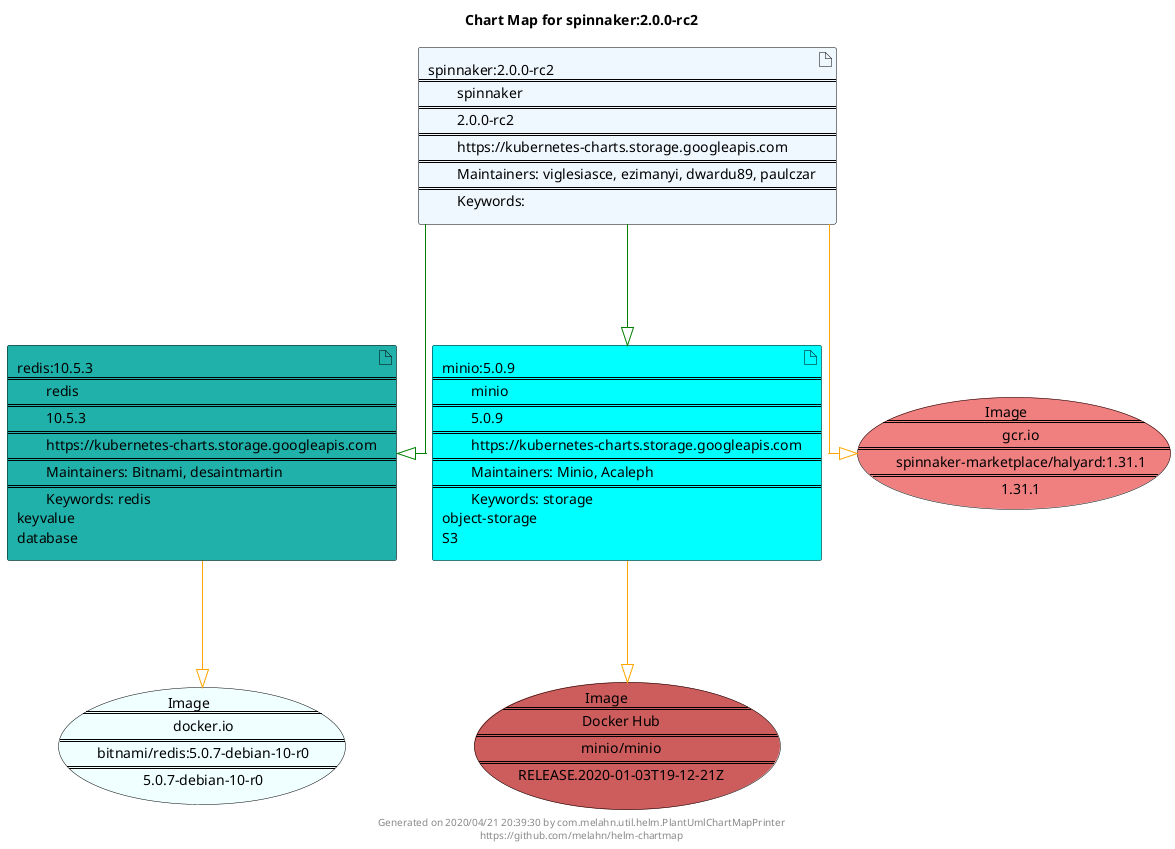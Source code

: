 @startuml
skinparam linetype ortho
skinparam backgroundColor white
skinparam usecaseBorderColor black
skinparam usecaseArrowColor LightSlateGray
skinparam artifactBorderColor black
skinparam artifactArrowColor LightSlateGray

title Chart Map for spinnaker:2.0.0-rc2

'There are 3 referenced Helm Charts
artifact "spinnaker:2.0.0-rc2\n====\n\tspinnaker\n====\n\t2.0.0-rc2\n====\n\thttps://kubernetes-charts.storage.googleapis.com\n====\n\tMaintainers: viglesiasce, ezimanyi, dwardu89, paulczar\n====\n\tKeywords: " as spinnaker_2_0_0_rc2 #AliceBlue
artifact "redis:10.5.3\n====\n\tredis\n====\n\t10.5.3\n====\n\thttps://kubernetes-charts.storage.googleapis.com\n====\n\tMaintainers: Bitnami, desaintmartin\n====\n\tKeywords: redis\nkeyvalue\ndatabase" as redis_10_5_3 #LightSeaGreen
artifact "minio:5.0.9\n====\n\tminio\n====\n\t5.0.9\n====\n\thttps://kubernetes-charts.storage.googleapis.com\n====\n\tMaintainers: Minio, Acaleph\n====\n\tKeywords: storage\nobject-storage\nS3" as minio_5_0_9 #Aqua

'There are 3 referenced Docker Images
usecase "Image\n====\n\tgcr.io\n====\n\tspinnaker-marketplace/halyard:1.31.1\n====\n\t1.31.1" as gcr_io_spinnaker_marketplace_halyard_1_31_1 #LightCoral
usecase "Image\n====\n\tdocker.io\n====\n\tbitnami/redis:5.0.7-debian-10-r0\n====\n\t5.0.7-debian-10-r0" as docker_io_bitnami_redis_5_0_7_debian_10_r0 #Azure
usecase "Image\n====\n\tDocker Hub\n====\n\tminio/minio\n====\n\tRELEASE.2020-01-03T19-12-21Z" as minio_minio_RELEASE_2020_01_03T19_12_21Z #IndianRed

'Chart Dependencies
spinnaker_2_0_0_rc2--[#green]-|>redis_10_5_3
spinnaker_2_0_0_rc2--[#green]-|>minio_5_0_9
spinnaker_2_0_0_rc2--[#orange]-|>gcr_io_spinnaker_marketplace_halyard_1_31_1
redis_10_5_3--[#orange]-|>docker_io_bitnami_redis_5_0_7_debian_10_r0
minio_5_0_9--[#orange]-|>minio_minio_RELEASE_2020_01_03T19_12_21Z

center footer Generated on 2020/04/21 20:39:30 by com.melahn.util.helm.PlantUmlChartMapPrinter\nhttps://github.com/melahn/helm-chartmap
@enduml
